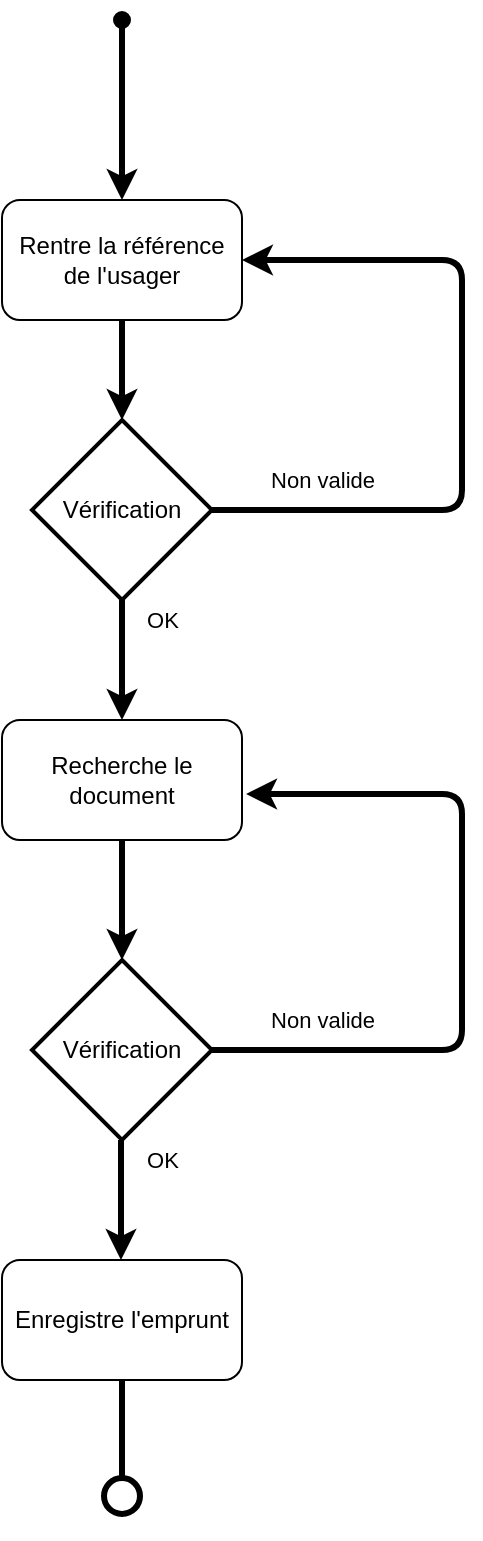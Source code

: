 <mxfile version="20.4.2" type="device"><diagram id="C5RBs43oDa-KdzZeNtuy" name="Page-1"><mxGraphModel dx="1422" dy="820" grid="1" gridSize="10" guides="1" tooltips="1" connect="1" arrows="1" fold="1" page="1" pageScale="1" pageWidth="827" pageHeight="1169" math="0" shadow="0"><root><mxCell id="WIyWlLk6GJQsqaUBKTNV-0"/><mxCell id="WIyWlLk6GJQsqaUBKTNV-1" parent="WIyWlLk6GJQsqaUBKTNV-0"/><mxCell id="dAW59Xhcu6NLtePadbPn-3" style="edgeStyle=orthogonalEdgeStyle;rounded=0;orthogonalLoop=1;jettySize=auto;html=1;entryX=0.5;entryY=0;entryDx=0;entryDy=0;entryPerimeter=0;strokeWidth=3;startArrow=none;startFill=0;" parent="WIyWlLk6GJQsqaUBKTNV-1" source="dAW59Xhcu6NLtePadbPn-0" target="dAW59Xhcu6NLtePadbPn-2" edge="1"><mxGeometry relative="1" as="geometry"/></mxCell><mxCell id="dAW59Xhcu6NLtePadbPn-0" value="Rentre la référence de l'usager" style="rounded=1;whiteSpace=wrap;html=1;" parent="WIyWlLk6GJQsqaUBKTNV-1" vertex="1"><mxGeometry x="330" y="100" width="120" height="60" as="geometry"/></mxCell><mxCell id="dAW59Xhcu6NLtePadbPn-1" value="" style="endArrow=classic;html=1;rounded=0;startArrow=oval;startFill=1;strokeWidth=3;" parent="WIyWlLk6GJQsqaUBKTNV-1" edge="1"><mxGeometry width="50" height="50" relative="1" as="geometry"><mxPoint x="390" y="10" as="sourcePoint"/><mxPoint x="390" y="100" as="targetPoint"/></mxGeometry></mxCell><mxCell id="dAW59Xhcu6NLtePadbPn-4" style="edgeStyle=orthogonalEdgeStyle;rounded=1;orthogonalLoop=1;jettySize=auto;html=1;strokeWidth=3;startArrow=none;startFill=0;entryX=1;entryY=0.5;entryDx=0;entryDy=0;" parent="WIyWlLk6GJQsqaUBKTNV-1" source="dAW59Xhcu6NLtePadbPn-2" target="dAW59Xhcu6NLtePadbPn-0" edge="1"><mxGeometry relative="1" as="geometry"><mxPoint x="490" y="130" as="targetPoint"/><Array as="points"><mxPoint x="560" y="255"/><mxPoint x="560" y="130"/></Array></mxGeometry></mxCell><mxCell id="dAW59Xhcu6NLtePadbPn-5" value="Non valide" style="edgeLabel;html=1;align=center;verticalAlign=middle;resizable=0;points=[];" parent="dAW59Xhcu6NLtePadbPn-4" vertex="1" connectable="0"><mxGeometry x="-0.856" y="-4" relative="1" as="geometry"><mxPoint x="29" y="-19" as="offset"/></mxGeometry></mxCell><mxCell id="dAW59Xhcu6NLtePadbPn-7" value="OK" style="edgeStyle=orthogonalEdgeStyle;rounded=1;orthogonalLoop=1;jettySize=auto;html=1;entryX=0.5;entryY=0;entryDx=0;entryDy=0;strokeWidth=3;startArrow=none;startFill=0;" parent="WIyWlLk6GJQsqaUBKTNV-1" source="dAW59Xhcu6NLtePadbPn-2" target="dAW59Xhcu6NLtePadbPn-6" edge="1"><mxGeometry x="-0.667" y="20" relative="1" as="geometry"><mxPoint as="offset"/></mxGeometry></mxCell><mxCell id="dAW59Xhcu6NLtePadbPn-2" value="Vérification" style="strokeWidth=2;html=1;shape=mxgraph.flowchart.decision;whiteSpace=wrap;" parent="WIyWlLk6GJQsqaUBKTNV-1" vertex="1"><mxGeometry x="345" y="210" width="90" height="90" as="geometry"/></mxCell><mxCell id="dAW59Xhcu6NLtePadbPn-10" style="edgeStyle=orthogonalEdgeStyle;rounded=1;orthogonalLoop=1;jettySize=auto;html=1;entryX=0.5;entryY=0;entryDx=0;entryDy=0;entryPerimeter=0;strokeWidth=3;startArrow=none;startFill=0;" parent="WIyWlLk6GJQsqaUBKTNV-1" source="dAW59Xhcu6NLtePadbPn-6" target="dAW59Xhcu6NLtePadbPn-9" edge="1"><mxGeometry relative="1" as="geometry"/></mxCell><mxCell id="dAW59Xhcu6NLtePadbPn-6" value="&lt;div&gt;Recherche le&lt;/div&gt;&lt;div&gt;document&lt;br&gt;&lt;/div&gt;" style="rounded=1;whiteSpace=wrap;html=1;" parent="WIyWlLk6GJQsqaUBKTNV-1" vertex="1"><mxGeometry x="330" y="360" width="120" height="60" as="geometry"/></mxCell><mxCell id="dAW59Xhcu6NLtePadbPn-11" style="edgeStyle=orthogonalEdgeStyle;rounded=1;orthogonalLoop=1;jettySize=auto;html=1;strokeWidth=3;startArrow=none;startFill=0;entryX=1.017;entryY=0.617;entryDx=0;entryDy=0;entryPerimeter=0;" parent="WIyWlLk6GJQsqaUBKTNV-1" source="dAW59Xhcu6NLtePadbPn-9" target="dAW59Xhcu6NLtePadbPn-6" edge="1"><mxGeometry relative="1" as="geometry"><mxPoint x="560" y="360" as="targetPoint"/><Array as="points"><mxPoint x="560" y="525"/><mxPoint x="560" y="397"/></Array></mxGeometry></mxCell><mxCell id="dAW59Xhcu6NLtePadbPn-12" value="Non valide" style="edgeLabel;html=1;align=center;verticalAlign=middle;resizable=0;points=[];" parent="dAW59Xhcu6NLtePadbPn-11" vertex="1" connectable="0"><mxGeometry x="-0.745" y="-2" relative="1" as="geometry"><mxPoint x="9" y="-17" as="offset"/></mxGeometry></mxCell><mxCell id="dAW59Xhcu6NLtePadbPn-9" value="Vérification" style="strokeWidth=2;html=1;shape=mxgraph.flowchart.decision;whiteSpace=wrap;" parent="WIyWlLk6GJQsqaUBKTNV-1" vertex="1"><mxGeometry x="345" y="480" width="90" height="90" as="geometry"/></mxCell><mxCell id="dAW59Xhcu6NLtePadbPn-14" value="OK" style="edgeStyle=orthogonalEdgeStyle;rounded=1;orthogonalLoop=1;jettySize=auto;html=1;entryX=0.5;entryY=0;entryDx=0;entryDy=0;strokeWidth=3;startArrow=none;startFill=0;" parent="WIyWlLk6GJQsqaUBKTNV-1" edge="1"><mxGeometry x="-0.667" y="20" relative="1" as="geometry"><mxPoint x="389.5" y="570" as="sourcePoint"/><mxPoint x="389.5" y="630" as="targetPoint"/><mxPoint as="offset"/></mxGeometry></mxCell><mxCell id="CvguMEoD0P2CQM0hdUhO-2" style="edgeStyle=orthogonalEdgeStyle;rounded=0;orthogonalLoop=1;jettySize=auto;html=1;strokeWidth=3;endArrow=circle;endFill=0;" edge="1" parent="WIyWlLk6GJQsqaUBKTNV-1" source="CvguMEoD0P2CQM0hdUhO-0"><mxGeometry relative="1" as="geometry"><mxPoint x="390" y="760" as="targetPoint"/></mxGeometry></mxCell><mxCell id="CvguMEoD0P2CQM0hdUhO-0" value="Enregistre l'emprunt" style="rounded=1;whiteSpace=wrap;html=1;" vertex="1" parent="WIyWlLk6GJQsqaUBKTNV-1"><mxGeometry x="330" y="630" width="120" height="60" as="geometry"/></mxCell></root></mxGraphModel></diagram></mxfile>